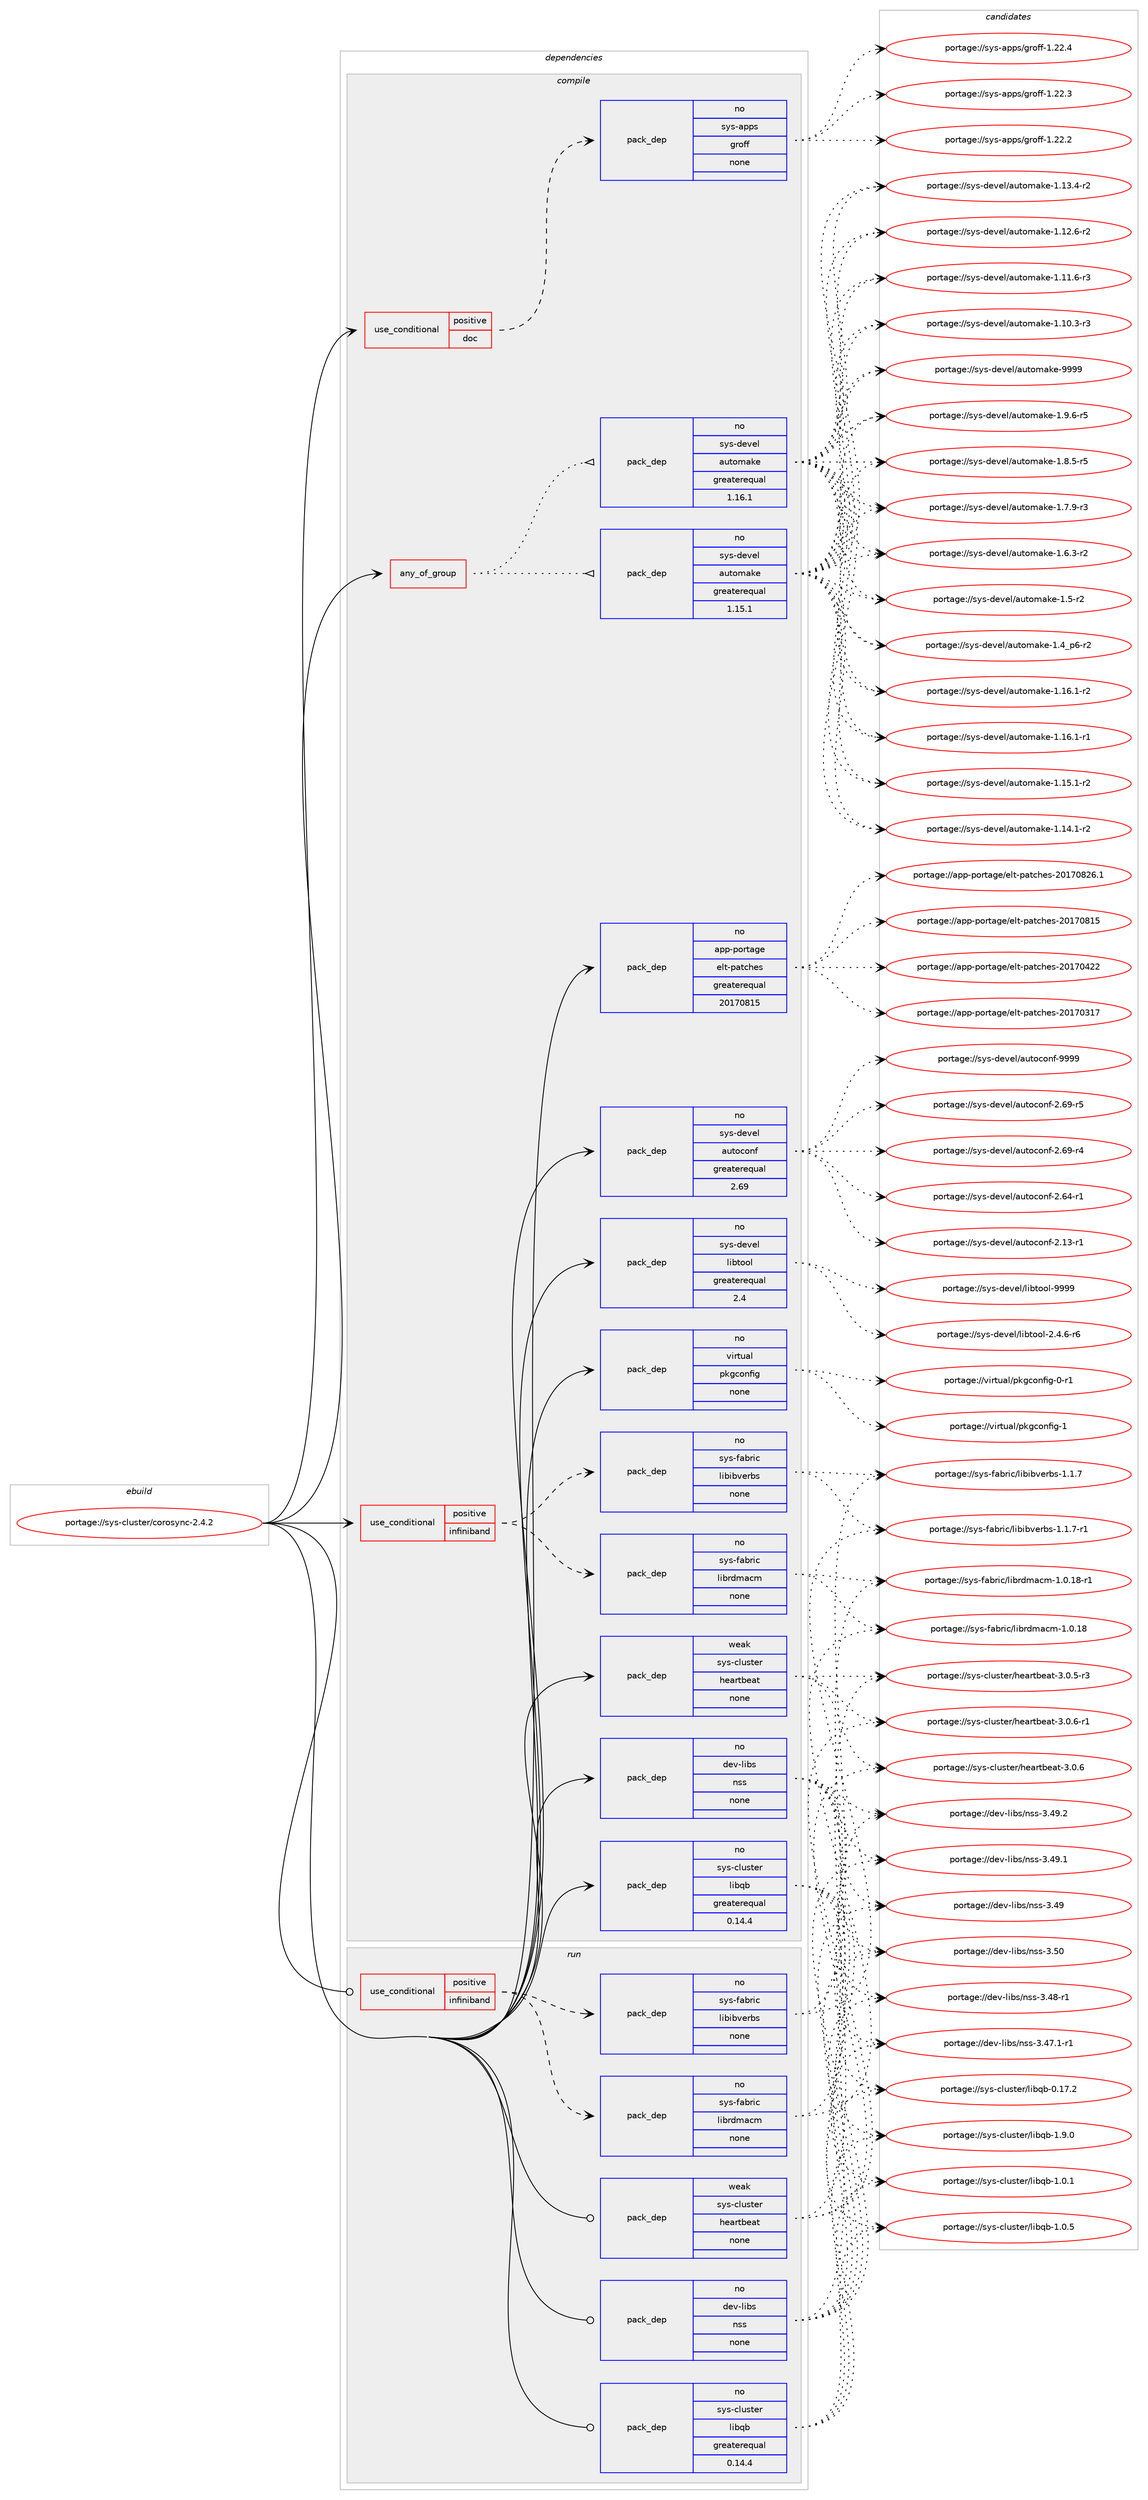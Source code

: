 digraph prolog {

# *************
# Graph options
# *************

newrank=true;
concentrate=true;
compound=true;
graph [rankdir=LR,fontname=Helvetica,fontsize=10,ranksep=1.5];#, ranksep=2.5, nodesep=0.2];
edge  [arrowhead=vee];
node  [fontname=Helvetica,fontsize=10];

# **********
# The ebuild
# **********

subgraph cluster_leftcol {
color=gray;
rank=same;
label=<<i>ebuild</i>>;
id [label="portage://sys-cluster/corosync-2.4.2", color=red, width=4, href="../sys-cluster/corosync-2.4.2.svg"];
}

# ****************
# The dependencies
# ****************

subgraph cluster_midcol {
color=gray;
label=<<i>dependencies</i>>;
subgraph cluster_compile {
fillcolor="#eeeeee";
style=filled;
label=<<i>compile</i>>;
subgraph any1111 {
dependency56788 [label=<<TABLE BORDER="0" CELLBORDER="1" CELLSPACING="0" CELLPADDING="4"><TR><TD CELLPADDING="10">any_of_group</TD></TR></TABLE>>, shape=none, color=red];subgraph pack44065 {
dependency56789 [label=<<TABLE BORDER="0" CELLBORDER="1" CELLSPACING="0" CELLPADDING="4" WIDTH="220"><TR><TD ROWSPAN="6" CELLPADDING="30">pack_dep</TD></TR><TR><TD WIDTH="110">no</TD></TR><TR><TD>sys-devel</TD></TR><TR><TD>automake</TD></TR><TR><TD>greaterequal</TD></TR><TR><TD>1.16.1</TD></TR></TABLE>>, shape=none, color=blue];
}
dependency56788:e -> dependency56789:w [weight=20,style="dotted",arrowhead="oinv"];
subgraph pack44066 {
dependency56790 [label=<<TABLE BORDER="0" CELLBORDER="1" CELLSPACING="0" CELLPADDING="4" WIDTH="220"><TR><TD ROWSPAN="6" CELLPADDING="30">pack_dep</TD></TR><TR><TD WIDTH="110">no</TD></TR><TR><TD>sys-devel</TD></TR><TR><TD>automake</TD></TR><TR><TD>greaterequal</TD></TR><TR><TD>1.15.1</TD></TR></TABLE>>, shape=none, color=blue];
}
dependency56788:e -> dependency56790:w [weight=20,style="dotted",arrowhead="oinv"];
}
id:e -> dependency56788:w [weight=20,style="solid",arrowhead="vee"];
subgraph cond11547 {
dependency56791 [label=<<TABLE BORDER="0" CELLBORDER="1" CELLSPACING="0" CELLPADDING="4"><TR><TD ROWSPAN="3" CELLPADDING="10">use_conditional</TD></TR><TR><TD>positive</TD></TR><TR><TD>doc</TD></TR></TABLE>>, shape=none, color=red];
subgraph pack44067 {
dependency56792 [label=<<TABLE BORDER="0" CELLBORDER="1" CELLSPACING="0" CELLPADDING="4" WIDTH="220"><TR><TD ROWSPAN="6" CELLPADDING="30">pack_dep</TD></TR><TR><TD WIDTH="110">no</TD></TR><TR><TD>sys-apps</TD></TR><TR><TD>groff</TD></TR><TR><TD>none</TD></TR><TR><TD></TD></TR></TABLE>>, shape=none, color=blue];
}
dependency56791:e -> dependency56792:w [weight=20,style="dashed",arrowhead="vee"];
}
id:e -> dependency56791:w [weight=20,style="solid",arrowhead="vee"];
subgraph cond11548 {
dependency56793 [label=<<TABLE BORDER="0" CELLBORDER="1" CELLSPACING="0" CELLPADDING="4"><TR><TD ROWSPAN="3" CELLPADDING="10">use_conditional</TD></TR><TR><TD>positive</TD></TR><TR><TD>infiniband</TD></TR></TABLE>>, shape=none, color=red];
subgraph pack44068 {
dependency56794 [label=<<TABLE BORDER="0" CELLBORDER="1" CELLSPACING="0" CELLPADDING="4" WIDTH="220"><TR><TD ROWSPAN="6" CELLPADDING="30">pack_dep</TD></TR><TR><TD WIDTH="110">no</TD></TR><TR><TD>sys-fabric</TD></TR><TR><TD>libibverbs</TD></TR><TR><TD>none</TD></TR><TR><TD></TD></TR></TABLE>>, shape=none, color=blue];
}
dependency56793:e -> dependency56794:w [weight=20,style="dashed",arrowhead="vee"];
subgraph pack44069 {
dependency56795 [label=<<TABLE BORDER="0" CELLBORDER="1" CELLSPACING="0" CELLPADDING="4" WIDTH="220"><TR><TD ROWSPAN="6" CELLPADDING="30">pack_dep</TD></TR><TR><TD WIDTH="110">no</TD></TR><TR><TD>sys-fabric</TD></TR><TR><TD>librdmacm</TD></TR><TR><TD>none</TD></TR><TR><TD></TD></TR></TABLE>>, shape=none, color=blue];
}
dependency56793:e -> dependency56795:w [weight=20,style="dashed",arrowhead="vee"];
}
id:e -> dependency56793:w [weight=20,style="solid",arrowhead="vee"];
subgraph pack44070 {
dependency56796 [label=<<TABLE BORDER="0" CELLBORDER="1" CELLSPACING="0" CELLPADDING="4" WIDTH="220"><TR><TD ROWSPAN="6" CELLPADDING="30">pack_dep</TD></TR><TR><TD WIDTH="110">no</TD></TR><TR><TD>app-portage</TD></TR><TR><TD>elt-patches</TD></TR><TR><TD>greaterequal</TD></TR><TR><TD>20170815</TD></TR></TABLE>>, shape=none, color=blue];
}
id:e -> dependency56796:w [weight=20,style="solid",arrowhead="vee"];
subgraph pack44071 {
dependency56797 [label=<<TABLE BORDER="0" CELLBORDER="1" CELLSPACING="0" CELLPADDING="4" WIDTH="220"><TR><TD ROWSPAN="6" CELLPADDING="30">pack_dep</TD></TR><TR><TD WIDTH="110">no</TD></TR><TR><TD>dev-libs</TD></TR><TR><TD>nss</TD></TR><TR><TD>none</TD></TR><TR><TD></TD></TR></TABLE>>, shape=none, color=blue];
}
id:e -> dependency56797:w [weight=20,style="solid",arrowhead="vee"];
subgraph pack44072 {
dependency56798 [label=<<TABLE BORDER="0" CELLBORDER="1" CELLSPACING="0" CELLPADDING="4" WIDTH="220"><TR><TD ROWSPAN="6" CELLPADDING="30">pack_dep</TD></TR><TR><TD WIDTH="110">no</TD></TR><TR><TD>sys-cluster</TD></TR><TR><TD>libqb</TD></TR><TR><TD>greaterequal</TD></TR><TR><TD>0.14.4</TD></TR></TABLE>>, shape=none, color=blue];
}
id:e -> dependency56798:w [weight=20,style="solid",arrowhead="vee"];
subgraph pack44073 {
dependency56799 [label=<<TABLE BORDER="0" CELLBORDER="1" CELLSPACING="0" CELLPADDING="4" WIDTH="220"><TR><TD ROWSPAN="6" CELLPADDING="30">pack_dep</TD></TR><TR><TD WIDTH="110">no</TD></TR><TR><TD>sys-devel</TD></TR><TR><TD>autoconf</TD></TR><TR><TD>greaterequal</TD></TR><TR><TD>2.69</TD></TR></TABLE>>, shape=none, color=blue];
}
id:e -> dependency56799:w [weight=20,style="solid",arrowhead="vee"];
subgraph pack44074 {
dependency56800 [label=<<TABLE BORDER="0" CELLBORDER="1" CELLSPACING="0" CELLPADDING="4" WIDTH="220"><TR><TD ROWSPAN="6" CELLPADDING="30">pack_dep</TD></TR><TR><TD WIDTH="110">no</TD></TR><TR><TD>sys-devel</TD></TR><TR><TD>libtool</TD></TR><TR><TD>greaterequal</TD></TR><TR><TD>2.4</TD></TR></TABLE>>, shape=none, color=blue];
}
id:e -> dependency56800:w [weight=20,style="solid",arrowhead="vee"];
subgraph pack44075 {
dependency56801 [label=<<TABLE BORDER="0" CELLBORDER="1" CELLSPACING="0" CELLPADDING="4" WIDTH="220"><TR><TD ROWSPAN="6" CELLPADDING="30">pack_dep</TD></TR><TR><TD WIDTH="110">no</TD></TR><TR><TD>virtual</TD></TR><TR><TD>pkgconfig</TD></TR><TR><TD>none</TD></TR><TR><TD></TD></TR></TABLE>>, shape=none, color=blue];
}
id:e -> dependency56801:w [weight=20,style="solid",arrowhead="vee"];
subgraph pack44076 {
dependency56802 [label=<<TABLE BORDER="0" CELLBORDER="1" CELLSPACING="0" CELLPADDING="4" WIDTH="220"><TR><TD ROWSPAN="6" CELLPADDING="30">pack_dep</TD></TR><TR><TD WIDTH="110">weak</TD></TR><TR><TD>sys-cluster</TD></TR><TR><TD>heartbeat</TD></TR><TR><TD>none</TD></TR><TR><TD></TD></TR></TABLE>>, shape=none, color=blue];
}
id:e -> dependency56802:w [weight=20,style="solid",arrowhead="vee"];
}
subgraph cluster_compileandrun {
fillcolor="#eeeeee";
style=filled;
label=<<i>compile and run</i>>;
}
subgraph cluster_run {
fillcolor="#eeeeee";
style=filled;
label=<<i>run</i>>;
subgraph cond11549 {
dependency56803 [label=<<TABLE BORDER="0" CELLBORDER="1" CELLSPACING="0" CELLPADDING="4"><TR><TD ROWSPAN="3" CELLPADDING="10">use_conditional</TD></TR><TR><TD>positive</TD></TR><TR><TD>infiniband</TD></TR></TABLE>>, shape=none, color=red];
subgraph pack44077 {
dependency56804 [label=<<TABLE BORDER="0" CELLBORDER="1" CELLSPACING="0" CELLPADDING="4" WIDTH="220"><TR><TD ROWSPAN="6" CELLPADDING="30">pack_dep</TD></TR><TR><TD WIDTH="110">no</TD></TR><TR><TD>sys-fabric</TD></TR><TR><TD>libibverbs</TD></TR><TR><TD>none</TD></TR><TR><TD></TD></TR></TABLE>>, shape=none, color=blue];
}
dependency56803:e -> dependency56804:w [weight=20,style="dashed",arrowhead="vee"];
subgraph pack44078 {
dependency56805 [label=<<TABLE BORDER="0" CELLBORDER="1" CELLSPACING="0" CELLPADDING="4" WIDTH="220"><TR><TD ROWSPAN="6" CELLPADDING="30">pack_dep</TD></TR><TR><TD WIDTH="110">no</TD></TR><TR><TD>sys-fabric</TD></TR><TR><TD>librdmacm</TD></TR><TR><TD>none</TD></TR><TR><TD></TD></TR></TABLE>>, shape=none, color=blue];
}
dependency56803:e -> dependency56805:w [weight=20,style="dashed",arrowhead="vee"];
}
id:e -> dependency56803:w [weight=20,style="solid",arrowhead="odot"];
subgraph pack44079 {
dependency56806 [label=<<TABLE BORDER="0" CELLBORDER="1" CELLSPACING="0" CELLPADDING="4" WIDTH="220"><TR><TD ROWSPAN="6" CELLPADDING="30">pack_dep</TD></TR><TR><TD WIDTH="110">no</TD></TR><TR><TD>dev-libs</TD></TR><TR><TD>nss</TD></TR><TR><TD>none</TD></TR><TR><TD></TD></TR></TABLE>>, shape=none, color=blue];
}
id:e -> dependency56806:w [weight=20,style="solid",arrowhead="odot"];
subgraph pack44080 {
dependency56807 [label=<<TABLE BORDER="0" CELLBORDER="1" CELLSPACING="0" CELLPADDING="4" WIDTH="220"><TR><TD ROWSPAN="6" CELLPADDING="30">pack_dep</TD></TR><TR><TD WIDTH="110">no</TD></TR><TR><TD>sys-cluster</TD></TR><TR><TD>libqb</TD></TR><TR><TD>greaterequal</TD></TR><TR><TD>0.14.4</TD></TR></TABLE>>, shape=none, color=blue];
}
id:e -> dependency56807:w [weight=20,style="solid",arrowhead="odot"];
subgraph pack44081 {
dependency56808 [label=<<TABLE BORDER="0" CELLBORDER="1" CELLSPACING="0" CELLPADDING="4" WIDTH="220"><TR><TD ROWSPAN="6" CELLPADDING="30">pack_dep</TD></TR><TR><TD WIDTH="110">weak</TD></TR><TR><TD>sys-cluster</TD></TR><TR><TD>heartbeat</TD></TR><TR><TD>none</TD></TR><TR><TD></TD></TR></TABLE>>, shape=none, color=blue];
}
id:e -> dependency56808:w [weight=20,style="solid",arrowhead="odot"];
}
}

# **************
# The candidates
# **************

subgraph cluster_choices {
rank=same;
color=gray;
label=<<i>candidates</i>>;

subgraph choice44065 {
color=black;
nodesep=1;
choice115121115451001011181011084797117116111109971071014557575757 [label="portage://sys-devel/automake-9999", color=red, width=4,href="../sys-devel/automake-9999.svg"];
choice115121115451001011181011084797117116111109971071014549465746544511453 [label="portage://sys-devel/automake-1.9.6-r5", color=red, width=4,href="../sys-devel/automake-1.9.6-r5.svg"];
choice115121115451001011181011084797117116111109971071014549465646534511453 [label="portage://sys-devel/automake-1.8.5-r5", color=red, width=4,href="../sys-devel/automake-1.8.5-r5.svg"];
choice115121115451001011181011084797117116111109971071014549465546574511451 [label="portage://sys-devel/automake-1.7.9-r3", color=red, width=4,href="../sys-devel/automake-1.7.9-r3.svg"];
choice115121115451001011181011084797117116111109971071014549465446514511450 [label="portage://sys-devel/automake-1.6.3-r2", color=red, width=4,href="../sys-devel/automake-1.6.3-r2.svg"];
choice11512111545100101118101108479711711611110997107101454946534511450 [label="portage://sys-devel/automake-1.5-r2", color=red, width=4,href="../sys-devel/automake-1.5-r2.svg"];
choice115121115451001011181011084797117116111109971071014549465295112544511450 [label="portage://sys-devel/automake-1.4_p6-r2", color=red, width=4,href="../sys-devel/automake-1.4_p6-r2.svg"];
choice11512111545100101118101108479711711611110997107101454946495446494511450 [label="portage://sys-devel/automake-1.16.1-r2", color=red, width=4,href="../sys-devel/automake-1.16.1-r2.svg"];
choice11512111545100101118101108479711711611110997107101454946495446494511449 [label="portage://sys-devel/automake-1.16.1-r1", color=red, width=4,href="../sys-devel/automake-1.16.1-r1.svg"];
choice11512111545100101118101108479711711611110997107101454946495346494511450 [label="portage://sys-devel/automake-1.15.1-r2", color=red, width=4,href="../sys-devel/automake-1.15.1-r2.svg"];
choice11512111545100101118101108479711711611110997107101454946495246494511450 [label="portage://sys-devel/automake-1.14.1-r2", color=red, width=4,href="../sys-devel/automake-1.14.1-r2.svg"];
choice11512111545100101118101108479711711611110997107101454946495146524511450 [label="portage://sys-devel/automake-1.13.4-r2", color=red, width=4,href="../sys-devel/automake-1.13.4-r2.svg"];
choice11512111545100101118101108479711711611110997107101454946495046544511450 [label="portage://sys-devel/automake-1.12.6-r2", color=red, width=4,href="../sys-devel/automake-1.12.6-r2.svg"];
choice11512111545100101118101108479711711611110997107101454946494946544511451 [label="portage://sys-devel/automake-1.11.6-r3", color=red, width=4,href="../sys-devel/automake-1.11.6-r3.svg"];
choice11512111545100101118101108479711711611110997107101454946494846514511451 [label="portage://sys-devel/automake-1.10.3-r3", color=red, width=4,href="../sys-devel/automake-1.10.3-r3.svg"];
dependency56789:e -> choice115121115451001011181011084797117116111109971071014557575757:w [style=dotted,weight="100"];
dependency56789:e -> choice115121115451001011181011084797117116111109971071014549465746544511453:w [style=dotted,weight="100"];
dependency56789:e -> choice115121115451001011181011084797117116111109971071014549465646534511453:w [style=dotted,weight="100"];
dependency56789:e -> choice115121115451001011181011084797117116111109971071014549465546574511451:w [style=dotted,weight="100"];
dependency56789:e -> choice115121115451001011181011084797117116111109971071014549465446514511450:w [style=dotted,weight="100"];
dependency56789:e -> choice11512111545100101118101108479711711611110997107101454946534511450:w [style=dotted,weight="100"];
dependency56789:e -> choice115121115451001011181011084797117116111109971071014549465295112544511450:w [style=dotted,weight="100"];
dependency56789:e -> choice11512111545100101118101108479711711611110997107101454946495446494511450:w [style=dotted,weight="100"];
dependency56789:e -> choice11512111545100101118101108479711711611110997107101454946495446494511449:w [style=dotted,weight="100"];
dependency56789:e -> choice11512111545100101118101108479711711611110997107101454946495346494511450:w [style=dotted,weight="100"];
dependency56789:e -> choice11512111545100101118101108479711711611110997107101454946495246494511450:w [style=dotted,weight="100"];
dependency56789:e -> choice11512111545100101118101108479711711611110997107101454946495146524511450:w [style=dotted,weight="100"];
dependency56789:e -> choice11512111545100101118101108479711711611110997107101454946495046544511450:w [style=dotted,weight="100"];
dependency56789:e -> choice11512111545100101118101108479711711611110997107101454946494946544511451:w [style=dotted,weight="100"];
dependency56789:e -> choice11512111545100101118101108479711711611110997107101454946494846514511451:w [style=dotted,weight="100"];
}
subgraph choice44066 {
color=black;
nodesep=1;
choice115121115451001011181011084797117116111109971071014557575757 [label="portage://sys-devel/automake-9999", color=red, width=4,href="../sys-devel/automake-9999.svg"];
choice115121115451001011181011084797117116111109971071014549465746544511453 [label="portage://sys-devel/automake-1.9.6-r5", color=red, width=4,href="../sys-devel/automake-1.9.6-r5.svg"];
choice115121115451001011181011084797117116111109971071014549465646534511453 [label="portage://sys-devel/automake-1.8.5-r5", color=red, width=4,href="../sys-devel/automake-1.8.5-r5.svg"];
choice115121115451001011181011084797117116111109971071014549465546574511451 [label="portage://sys-devel/automake-1.7.9-r3", color=red, width=4,href="../sys-devel/automake-1.7.9-r3.svg"];
choice115121115451001011181011084797117116111109971071014549465446514511450 [label="portage://sys-devel/automake-1.6.3-r2", color=red, width=4,href="../sys-devel/automake-1.6.3-r2.svg"];
choice11512111545100101118101108479711711611110997107101454946534511450 [label="portage://sys-devel/automake-1.5-r2", color=red, width=4,href="../sys-devel/automake-1.5-r2.svg"];
choice115121115451001011181011084797117116111109971071014549465295112544511450 [label="portage://sys-devel/automake-1.4_p6-r2", color=red, width=4,href="../sys-devel/automake-1.4_p6-r2.svg"];
choice11512111545100101118101108479711711611110997107101454946495446494511450 [label="portage://sys-devel/automake-1.16.1-r2", color=red, width=4,href="../sys-devel/automake-1.16.1-r2.svg"];
choice11512111545100101118101108479711711611110997107101454946495446494511449 [label="portage://sys-devel/automake-1.16.1-r1", color=red, width=4,href="../sys-devel/automake-1.16.1-r1.svg"];
choice11512111545100101118101108479711711611110997107101454946495346494511450 [label="portage://sys-devel/automake-1.15.1-r2", color=red, width=4,href="../sys-devel/automake-1.15.1-r2.svg"];
choice11512111545100101118101108479711711611110997107101454946495246494511450 [label="portage://sys-devel/automake-1.14.1-r2", color=red, width=4,href="../sys-devel/automake-1.14.1-r2.svg"];
choice11512111545100101118101108479711711611110997107101454946495146524511450 [label="portage://sys-devel/automake-1.13.4-r2", color=red, width=4,href="../sys-devel/automake-1.13.4-r2.svg"];
choice11512111545100101118101108479711711611110997107101454946495046544511450 [label="portage://sys-devel/automake-1.12.6-r2", color=red, width=4,href="../sys-devel/automake-1.12.6-r2.svg"];
choice11512111545100101118101108479711711611110997107101454946494946544511451 [label="portage://sys-devel/automake-1.11.6-r3", color=red, width=4,href="../sys-devel/automake-1.11.6-r3.svg"];
choice11512111545100101118101108479711711611110997107101454946494846514511451 [label="portage://sys-devel/automake-1.10.3-r3", color=red, width=4,href="../sys-devel/automake-1.10.3-r3.svg"];
dependency56790:e -> choice115121115451001011181011084797117116111109971071014557575757:w [style=dotted,weight="100"];
dependency56790:e -> choice115121115451001011181011084797117116111109971071014549465746544511453:w [style=dotted,weight="100"];
dependency56790:e -> choice115121115451001011181011084797117116111109971071014549465646534511453:w [style=dotted,weight="100"];
dependency56790:e -> choice115121115451001011181011084797117116111109971071014549465546574511451:w [style=dotted,weight="100"];
dependency56790:e -> choice115121115451001011181011084797117116111109971071014549465446514511450:w [style=dotted,weight="100"];
dependency56790:e -> choice11512111545100101118101108479711711611110997107101454946534511450:w [style=dotted,weight="100"];
dependency56790:e -> choice115121115451001011181011084797117116111109971071014549465295112544511450:w [style=dotted,weight="100"];
dependency56790:e -> choice11512111545100101118101108479711711611110997107101454946495446494511450:w [style=dotted,weight="100"];
dependency56790:e -> choice11512111545100101118101108479711711611110997107101454946495446494511449:w [style=dotted,weight="100"];
dependency56790:e -> choice11512111545100101118101108479711711611110997107101454946495346494511450:w [style=dotted,weight="100"];
dependency56790:e -> choice11512111545100101118101108479711711611110997107101454946495246494511450:w [style=dotted,weight="100"];
dependency56790:e -> choice11512111545100101118101108479711711611110997107101454946495146524511450:w [style=dotted,weight="100"];
dependency56790:e -> choice11512111545100101118101108479711711611110997107101454946495046544511450:w [style=dotted,weight="100"];
dependency56790:e -> choice11512111545100101118101108479711711611110997107101454946494946544511451:w [style=dotted,weight="100"];
dependency56790:e -> choice11512111545100101118101108479711711611110997107101454946494846514511451:w [style=dotted,weight="100"];
}
subgraph choice44067 {
color=black;
nodesep=1;
choice11512111545971121121154710311411110210245494650504652 [label="portage://sys-apps/groff-1.22.4", color=red, width=4,href="../sys-apps/groff-1.22.4.svg"];
choice11512111545971121121154710311411110210245494650504651 [label="portage://sys-apps/groff-1.22.3", color=red, width=4,href="../sys-apps/groff-1.22.3.svg"];
choice11512111545971121121154710311411110210245494650504650 [label="portage://sys-apps/groff-1.22.2", color=red, width=4,href="../sys-apps/groff-1.22.2.svg"];
dependency56792:e -> choice11512111545971121121154710311411110210245494650504652:w [style=dotted,weight="100"];
dependency56792:e -> choice11512111545971121121154710311411110210245494650504651:w [style=dotted,weight="100"];
dependency56792:e -> choice11512111545971121121154710311411110210245494650504650:w [style=dotted,weight="100"];
}
subgraph choice44068 {
color=black;
nodesep=1;
choice11512111545102979811410599471081059810598118101114981154549464946554511449 [label="portage://sys-fabric/libibverbs-1.1.7-r1", color=red, width=4,href="../sys-fabric/libibverbs-1.1.7-r1.svg"];
choice1151211154510297981141059947108105981059811810111498115454946494655 [label="portage://sys-fabric/libibverbs-1.1.7", color=red, width=4,href="../sys-fabric/libibverbs-1.1.7.svg"];
dependency56794:e -> choice11512111545102979811410599471081059810598118101114981154549464946554511449:w [style=dotted,weight="100"];
dependency56794:e -> choice1151211154510297981141059947108105981059811810111498115454946494655:w [style=dotted,weight="100"];
}
subgraph choice44069 {
color=black;
nodesep=1;
choice1151211154510297981141059947108105981141001099799109454946484649564511449 [label="portage://sys-fabric/librdmacm-1.0.18-r1", color=red, width=4,href="../sys-fabric/librdmacm-1.0.18-r1.svg"];
choice115121115451029798114105994710810598114100109979910945494648464956 [label="portage://sys-fabric/librdmacm-1.0.18", color=red, width=4,href="../sys-fabric/librdmacm-1.0.18.svg"];
dependency56795:e -> choice1151211154510297981141059947108105981141001099799109454946484649564511449:w [style=dotted,weight="100"];
dependency56795:e -> choice115121115451029798114105994710810598114100109979910945494648464956:w [style=dotted,weight="100"];
}
subgraph choice44070 {
color=black;
nodesep=1;
choice971121124511211111411697103101471011081164511297116991041011154550484955485650544649 [label="portage://app-portage/elt-patches-20170826.1", color=red, width=4,href="../app-portage/elt-patches-20170826.1.svg"];
choice97112112451121111141169710310147101108116451129711699104101115455048495548564953 [label="portage://app-portage/elt-patches-20170815", color=red, width=4,href="../app-portage/elt-patches-20170815.svg"];
choice97112112451121111141169710310147101108116451129711699104101115455048495548525050 [label="portage://app-portage/elt-patches-20170422", color=red, width=4,href="../app-portage/elt-patches-20170422.svg"];
choice97112112451121111141169710310147101108116451129711699104101115455048495548514955 [label="portage://app-portage/elt-patches-20170317", color=red, width=4,href="../app-portage/elt-patches-20170317.svg"];
dependency56796:e -> choice971121124511211111411697103101471011081164511297116991041011154550484955485650544649:w [style=dotted,weight="100"];
dependency56796:e -> choice97112112451121111141169710310147101108116451129711699104101115455048495548564953:w [style=dotted,weight="100"];
dependency56796:e -> choice97112112451121111141169710310147101108116451129711699104101115455048495548525050:w [style=dotted,weight="100"];
dependency56796:e -> choice97112112451121111141169710310147101108116451129711699104101115455048495548514955:w [style=dotted,weight="100"];
}
subgraph choice44071 {
color=black;
nodesep=1;
choice1001011184510810598115471101151154551465348 [label="portage://dev-libs/nss-3.50", color=red, width=4,href="../dev-libs/nss-3.50.svg"];
choice10010111845108105981154711011511545514652574650 [label="portage://dev-libs/nss-3.49.2", color=red, width=4,href="../dev-libs/nss-3.49.2.svg"];
choice10010111845108105981154711011511545514652574649 [label="portage://dev-libs/nss-3.49.1", color=red, width=4,href="../dev-libs/nss-3.49.1.svg"];
choice1001011184510810598115471101151154551465257 [label="portage://dev-libs/nss-3.49", color=red, width=4,href="../dev-libs/nss-3.49.svg"];
choice10010111845108105981154711011511545514652564511449 [label="portage://dev-libs/nss-3.48-r1", color=red, width=4,href="../dev-libs/nss-3.48-r1.svg"];
choice100101118451081059811547110115115455146525546494511449 [label="portage://dev-libs/nss-3.47.1-r1", color=red, width=4,href="../dev-libs/nss-3.47.1-r1.svg"];
dependency56797:e -> choice1001011184510810598115471101151154551465348:w [style=dotted,weight="100"];
dependency56797:e -> choice10010111845108105981154711011511545514652574650:w [style=dotted,weight="100"];
dependency56797:e -> choice10010111845108105981154711011511545514652574649:w [style=dotted,weight="100"];
dependency56797:e -> choice1001011184510810598115471101151154551465257:w [style=dotted,weight="100"];
dependency56797:e -> choice10010111845108105981154711011511545514652564511449:w [style=dotted,weight="100"];
dependency56797:e -> choice100101118451081059811547110115115455146525546494511449:w [style=dotted,weight="100"];
}
subgraph choice44072 {
color=black;
nodesep=1;
choice1151211154599108117115116101114471081059811398454946574648 [label="portage://sys-cluster/libqb-1.9.0", color=red, width=4,href="../sys-cluster/libqb-1.9.0.svg"];
choice1151211154599108117115116101114471081059811398454946484653 [label="portage://sys-cluster/libqb-1.0.5", color=red, width=4,href="../sys-cluster/libqb-1.0.5.svg"];
choice1151211154599108117115116101114471081059811398454946484649 [label="portage://sys-cluster/libqb-1.0.1", color=red, width=4,href="../sys-cluster/libqb-1.0.1.svg"];
choice115121115459910811711511610111447108105981139845484649554650 [label="portage://sys-cluster/libqb-0.17.2", color=red, width=4,href="../sys-cluster/libqb-0.17.2.svg"];
dependency56798:e -> choice1151211154599108117115116101114471081059811398454946574648:w [style=dotted,weight="100"];
dependency56798:e -> choice1151211154599108117115116101114471081059811398454946484653:w [style=dotted,weight="100"];
dependency56798:e -> choice1151211154599108117115116101114471081059811398454946484649:w [style=dotted,weight="100"];
dependency56798:e -> choice115121115459910811711511610111447108105981139845484649554650:w [style=dotted,weight="100"];
}
subgraph choice44073 {
color=black;
nodesep=1;
choice115121115451001011181011084797117116111991111101024557575757 [label="portage://sys-devel/autoconf-9999", color=red, width=4,href="../sys-devel/autoconf-9999.svg"];
choice1151211154510010111810110847971171161119911111010245504654574511453 [label="portage://sys-devel/autoconf-2.69-r5", color=red, width=4,href="../sys-devel/autoconf-2.69-r5.svg"];
choice1151211154510010111810110847971171161119911111010245504654574511452 [label="portage://sys-devel/autoconf-2.69-r4", color=red, width=4,href="../sys-devel/autoconf-2.69-r4.svg"];
choice1151211154510010111810110847971171161119911111010245504654524511449 [label="portage://sys-devel/autoconf-2.64-r1", color=red, width=4,href="../sys-devel/autoconf-2.64-r1.svg"];
choice1151211154510010111810110847971171161119911111010245504649514511449 [label="portage://sys-devel/autoconf-2.13-r1", color=red, width=4,href="../sys-devel/autoconf-2.13-r1.svg"];
dependency56799:e -> choice115121115451001011181011084797117116111991111101024557575757:w [style=dotted,weight="100"];
dependency56799:e -> choice1151211154510010111810110847971171161119911111010245504654574511453:w [style=dotted,weight="100"];
dependency56799:e -> choice1151211154510010111810110847971171161119911111010245504654574511452:w [style=dotted,weight="100"];
dependency56799:e -> choice1151211154510010111810110847971171161119911111010245504654524511449:w [style=dotted,weight="100"];
dependency56799:e -> choice1151211154510010111810110847971171161119911111010245504649514511449:w [style=dotted,weight="100"];
}
subgraph choice44074 {
color=black;
nodesep=1;
choice1151211154510010111810110847108105981161111111084557575757 [label="portage://sys-devel/libtool-9999", color=red, width=4,href="../sys-devel/libtool-9999.svg"];
choice1151211154510010111810110847108105981161111111084550465246544511454 [label="portage://sys-devel/libtool-2.4.6-r6", color=red, width=4,href="../sys-devel/libtool-2.4.6-r6.svg"];
dependency56800:e -> choice1151211154510010111810110847108105981161111111084557575757:w [style=dotted,weight="100"];
dependency56800:e -> choice1151211154510010111810110847108105981161111111084550465246544511454:w [style=dotted,weight="100"];
}
subgraph choice44075 {
color=black;
nodesep=1;
choice1181051141161179710847112107103991111101021051034549 [label="portage://virtual/pkgconfig-1", color=red, width=4,href="../virtual/pkgconfig-1.svg"];
choice11810511411611797108471121071039911111010210510345484511449 [label="portage://virtual/pkgconfig-0-r1", color=red, width=4,href="../virtual/pkgconfig-0-r1.svg"];
dependency56801:e -> choice1181051141161179710847112107103991111101021051034549:w [style=dotted,weight="100"];
dependency56801:e -> choice11810511411611797108471121071039911111010210510345484511449:w [style=dotted,weight="100"];
}
subgraph choice44076 {
color=black;
nodesep=1;
choice1151211154599108117115116101114471041019711411698101971164551464846544511449 [label="portage://sys-cluster/heartbeat-3.0.6-r1", color=red, width=4,href="../sys-cluster/heartbeat-3.0.6-r1.svg"];
choice115121115459910811711511610111447104101971141169810197116455146484654 [label="portage://sys-cluster/heartbeat-3.0.6", color=red, width=4,href="../sys-cluster/heartbeat-3.0.6.svg"];
choice1151211154599108117115116101114471041019711411698101971164551464846534511451 [label="portage://sys-cluster/heartbeat-3.0.5-r3", color=red, width=4,href="../sys-cluster/heartbeat-3.0.5-r3.svg"];
dependency56802:e -> choice1151211154599108117115116101114471041019711411698101971164551464846544511449:w [style=dotted,weight="100"];
dependency56802:e -> choice115121115459910811711511610111447104101971141169810197116455146484654:w [style=dotted,weight="100"];
dependency56802:e -> choice1151211154599108117115116101114471041019711411698101971164551464846534511451:w [style=dotted,weight="100"];
}
subgraph choice44077 {
color=black;
nodesep=1;
choice11512111545102979811410599471081059810598118101114981154549464946554511449 [label="portage://sys-fabric/libibverbs-1.1.7-r1", color=red, width=4,href="../sys-fabric/libibverbs-1.1.7-r1.svg"];
choice1151211154510297981141059947108105981059811810111498115454946494655 [label="portage://sys-fabric/libibverbs-1.1.7", color=red, width=4,href="../sys-fabric/libibverbs-1.1.7.svg"];
dependency56804:e -> choice11512111545102979811410599471081059810598118101114981154549464946554511449:w [style=dotted,weight="100"];
dependency56804:e -> choice1151211154510297981141059947108105981059811810111498115454946494655:w [style=dotted,weight="100"];
}
subgraph choice44078 {
color=black;
nodesep=1;
choice1151211154510297981141059947108105981141001099799109454946484649564511449 [label="portage://sys-fabric/librdmacm-1.0.18-r1", color=red, width=4,href="../sys-fabric/librdmacm-1.0.18-r1.svg"];
choice115121115451029798114105994710810598114100109979910945494648464956 [label="portage://sys-fabric/librdmacm-1.0.18", color=red, width=4,href="../sys-fabric/librdmacm-1.0.18.svg"];
dependency56805:e -> choice1151211154510297981141059947108105981141001099799109454946484649564511449:w [style=dotted,weight="100"];
dependency56805:e -> choice115121115451029798114105994710810598114100109979910945494648464956:w [style=dotted,weight="100"];
}
subgraph choice44079 {
color=black;
nodesep=1;
choice1001011184510810598115471101151154551465348 [label="portage://dev-libs/nss-3.50", color=red, width=4,href="../dev-libs/nss-3.50.svg"];
choice10010111845108105981154711011511545514652574650 [label="portage://dev-libs/nss-3.49.2", color=red, width=4,href="../dev-libs/nss-3.49.2.svg"];
choice10010111845108105981154711011511545514652574649 [label="portage://dev-libs/nss-3.49.1", color=red, width=4,href="../dev-libs/nss-3.49.1.svg"];
choice1001011184510810598115471101151154551465257 [label="portage://dev-libs/nss-3.49", color=red, width=4,href="../dev-libs/nss-3.49.svg"];
choice10010111845108105981154711011511545514652564511449 [label="portage://dev-libs/nss-3.48-r1", color=red, width=4,href="../dev-libs/nss-3.48-r1.svg"];
choice100101118451081059811547110115115455146525546494511449 [label="portage://dev-libs/nss-3.47.1-r1", color=red, width=4,href="../dev-libs/nss-3.47.1-r1.svg"];
dependency56806:e -> choice1001011184510810598115471101151154551465348:w [style=dotted,weight="100"];
dependency56806:e -> choice10010111845108105981154711011511545514652574650:w [style=dotted,weight="100"];
dependency56806:e -> choice10010111845108105981154711011511545514652574649:w [style=dotted,weight="100"];
dependency56806:e -> choice1001011184510810598115471101151154551465257:w [style=dotted,weight="100"];
dependency56806:e -> choice10010111845108105981154711011511545514652564511449:w [style=dotted,weight="100"];
dependency56806:e -> choice100101118451081059811547110115115455146525546494511449:w [style=dotted,weight="100"];
}
subgraph choice44080 {
color=black;
nodesep=1;
choice1151211154599108117115116101114471081059811398454946574648 [label="portage://sys-cluster/libqb-1.9.0", color=red, width=4,href="../sys-cluster/libqb-1.9.0.svg"];
choice1151211154599108117115116101114471081059811398454946484653 [label="portage://sys-cluster/libqb-1.0.5", color=red, width=4,href="../sys-cluster/libqb-1.0.5.svg"];
choice1151211154599108117115116101114471081059811398454946484649 [label="portage://sys-cluster/libqb-1.0.1", color=red, width=4,href="../sys-cluster/libqb-1.0.1.svg"];
choice115121115459910811711511610111447108105981139845484649554650 [label="portage://sys-cluster/libqb-0.17.2", color=red, width=4,href="../sys-cluster/libqb-0.17.2.svg"];
dependency56807:e -> choice1151211154599108117115116101114471081059811398454946574648:w [style=dotted,weight="100"];
dependency56807:e -> choice1151211154599108117115116101114471081059811398454946484653:w [style=dotted,weight="100"];
dependency56807:e -> choice1151211154599108117115116101114471081059811398454946484649:w [style=dotted,weight="100"];
dependency56807:e -> choice115121115459910811711511610111447108105981139845484649554650:w [style=dotted,weight="100"];
}
subgraph choice44081 {
color=black;
nodesep=1;
choice1151211154599108117115116101114471041019711411698101971164551464846544511449 [label="portage://sys-cluster/heartbeat-3.0.6-r1", color=red, width=4,href="../sys-cluster/heartbeat-3.0.6-r1.svg"];
choice115121115459910811711511610111447104101971141169810197116455146484654 [label="portage://sys-cluster/heartbeat-3.0.6", color=red, width=4,href="../sys-cluster/heartbeat-3.0.6.svg"];
choice1151211154599108117115116101114471041019711411698101971164551464846534511451 [label="portage://sys-cluster/heartbeat-3.0.5-r3", color=red, width=4,href="../sys-cluster/heartbeat-3.0.5-r3.svg"];
dependency56808:e -> choice1151211154599108117115116101114471041019711411698101971164551464846544511449:w [style=dotted,weight="100"];
dependency56808:e -> choice115121115459910811711511610111447104101971141169810197116455146484654:w [style=dotted,weight="100"];
dependency56808:e -> choice1151211154599108117115116101114471041019711411698101971164551464846534511451:w [style=dotted,weight="100"];
}
}

}

